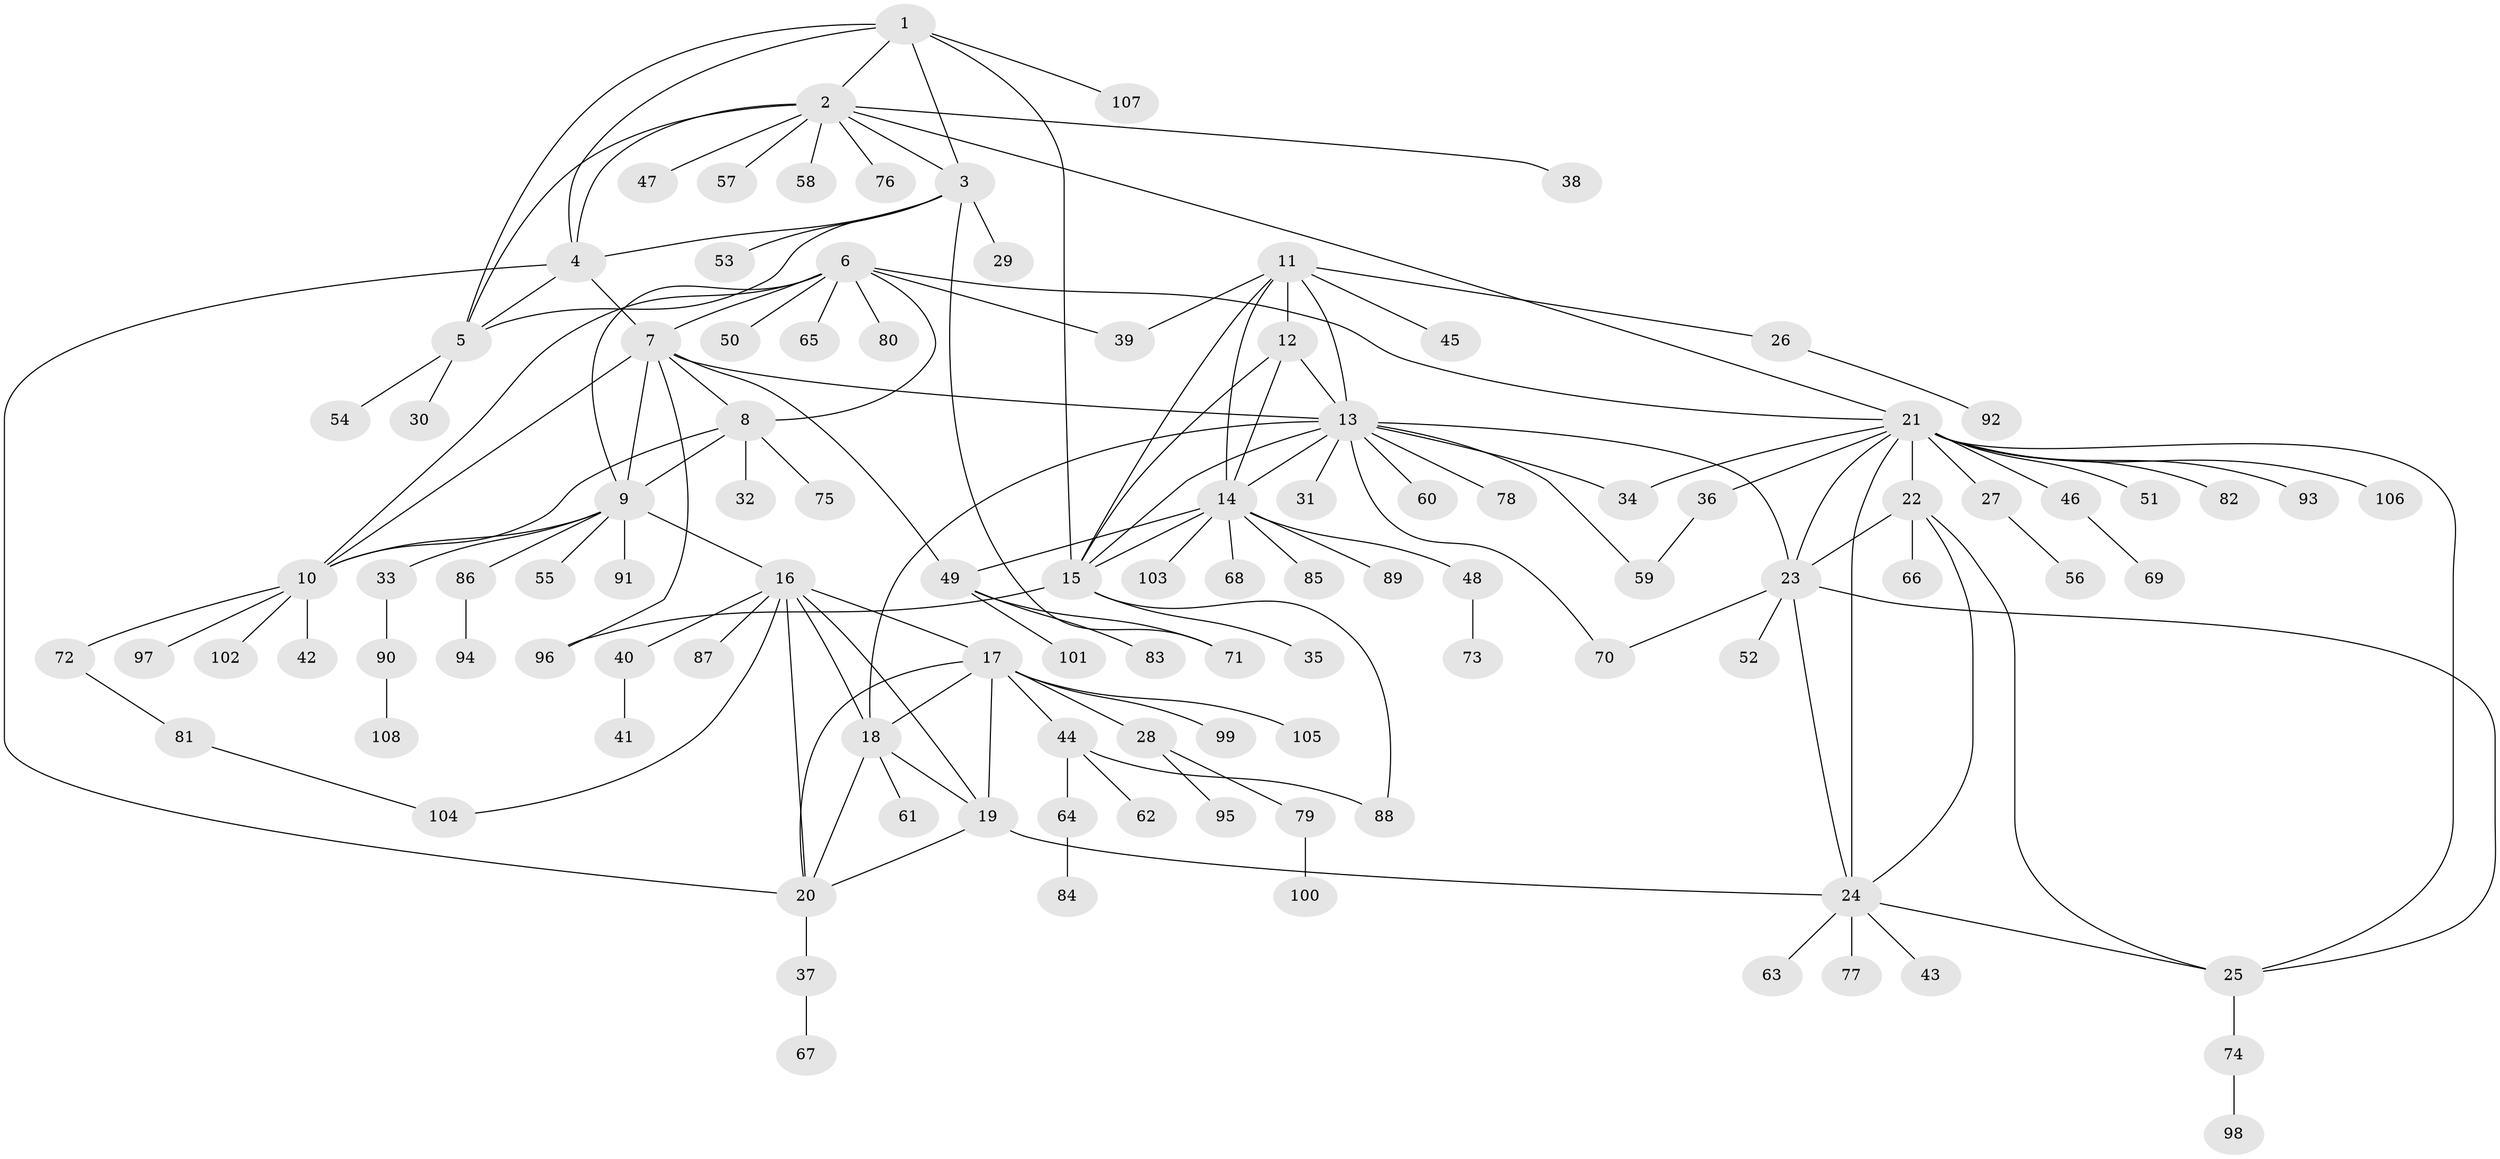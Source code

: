 // coarse degree distribution, {5: 0.06329113924050633, 9: 0.012658227848101266, 7: 0.05063291139240506, 6: 0.0379746835443038, 11: 0.012658227848101266, 8: 0.02531645569620253, 3: 0.02531645569620253, 17: 0.012658227848101266, 14: 0.012658227848101266, 4: 0.02531645569620253, 1: 0.6075949367088608, 2: 0.11392405063291139}
// Generated by graph-tools (version 1.1) at 2025/24/03/03/25 07:24:15]
// undirected, 108 vertices, 152 edges
graph export_dot {
graph [start="1"]
  node [color=gray90,style=filled];
  1;
  2;
  3;
  4;
  5;
  6;
  7;
  8;
  9;
  10;
  11;
  12;
  13;
  14;
  15;
  16;
  17;
  18;
  19;
  20;
  21;
  22;
  23;
  24;
  25;
  26;
  27;
  28;
  29;
  30;
  31;
  32;
  33;
  34;
  35;
  36;
  37;
  38;
  39;
  40;
  41;
  42;
  43;
  44;
  45;
  46;
  47;
  48;
  49;
  50;
  51;
  52;
  53;
  54;
  55;
  56;
  57;
  58;
  59;
  60;
  61;
  62;
  63;
  64;
  65;
  66;
  67;
  68;
  69;
  70;
  71;
  72;
  73;
  74;
  75;
  76;
  77;
  78;
  79;
  80;
  81;
  82;
  83;
  84;
  85;
  86;
  87;
  88;
  89;
  90;
  91;
  92;
  93;
  94;
  95;
  96;
  97;
  98;
  99;
  100;
  101;
  102;
  103;
  104;
  105;
  106;
  107;
  108;
  1 -- 2;
  1 -- 3;
  1 -- 4;
  1 -- 5;
  1 -- 15;
  1 -- 107;
  2 -- 3;
  2 -- 4;
  2 -- 5;
  2 -- 21;
  2 -- 38;
  2 -- 47;
  2 -- 57;
  2 -- 58;
  2 -- 76;
  3 -- 4;
  3 -- 5;
  3 -- 29;
  3 -- 53;
  3 -- 71;
  4 -- 5;
  4 -- 7;
  4 -- 20;
  5 -- 30;
  5 -- 54;
  6 -- 7;
  6 -- 8;
  6 -- 9;
  6 -- 10;
  6 -- 21;
  6 -- 39;
  6 -- 50;
  6 -- 65;
  6 -- 80;
  7 -- 8;
  7 -- 9;
  7 -- 10;
  7 -- 13;
  7 -- 49;
  7 -- 96;
  8 -- 9;
  8 -- 10;
  8 -- 32;
  8 -- 75;
  9 -- 10;
  9 -- 16;
  9 -- 33;
  9 -- 55;
  9 -- 86;
  9 -- 91;
  10 -- 42;
  10 -- 72;
  10 -- 97;
  10 -- 102;
  11 -- 12;
  11 -- 13;
  11 -- 14;
  11 -- 15;
  11 -- 26;
  11 -- 39;
  11 -- 45;
  12 -- 13;
  12 -- 14;
  12 -- 15;
  13 -- 14;
  13 -- 15;
  13 -- 18;
  13 -- 23;
  13 -- 31;
  13 -- 34;
  13 -- 59;
  13 -- 60;
  13 -- 70;
  13 -- 78;
  14 -- 15;
  14 -- 48;
  14 -- 49;
  14 -- 68;
  14 -- 85;
  14 -- 89;
  14 -- 103;
  15 -- 35;
  15 -- 88;
  15 -- 96;
  16 -- 17;
  16 -- 18;
  16 -- 19;
  16 -- 20;
  16 -- 40;
  16 -- 87;
  16 -- 104;
  17 -- 18;
  17 -- 19;
  17 -- 20;
  17 -- 28;
  17 -- 44;
  17 -- 99;
  17 -- 105;
  18 -- 19;
  18 -- 20;
  18 -- 61;
  19 -- 20;
  19 -- 24;
  20 -- 37;
  21 -- 22;
  21 -- 23;
  21 -- 24;
  21 -- 25;
  21 -- 27;
  21 -- 34;
  21 -- 36;
  21 -- 46;
  21 -- 51;
  21 -- 82;
  21 -- 93;
  21 -- 106;
  22 -- 23;
  22 -- 24;
  22 -- 25;
  22 -- 66;
  23 -- 24;
  23 -- 25;
  23 -- 52;
  23 -- 70;
  24 -- 25;
  24 -- 43;
  24 -- 63;
  24 -- 77;
  25 -- 74;
  26 -- 92;
  27 -- 56;
  28 -- 79;
  28 -- 95;
  33 -- 90;
  36 -- 59;
  37 -- 67;
  40 -- 41;
  44 -- 62;
  44 -- 64;
  44 -- 88;
  46 -- 69;
  48 -- 73;
  49 -- 71;
  49 -- 83;
  49 -- 101;
  64 -- 84;
  72 -- 81;
  74 -- 98;
  79 -- 100;
  81 -- 104;
  86 -- 94;
  90 -- 108;
}

